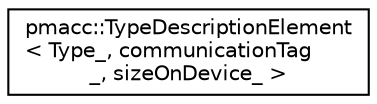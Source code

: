 digraph "Graphical Class Hierarchy"
{
 // LATEX_PDF_SIZE
  edge [fontname="Helvetica",fontsize="10",labelfontname="Helvetica",labelfontsize="10"];
  node [fontname="Helvetica",fontsize="10",shape=record];
  rankdir="LR";
  Node0 [label="pmacc::TypeDescriptionElement\l\< Type_, communicationTag\l_, sizeOnDevice_ \>",height=0.2,width=0.4,color="black", fillcolor="white", style="filled",URL="$structpmacc_1_1_type_description_element.html",tooltip=" "];
}
